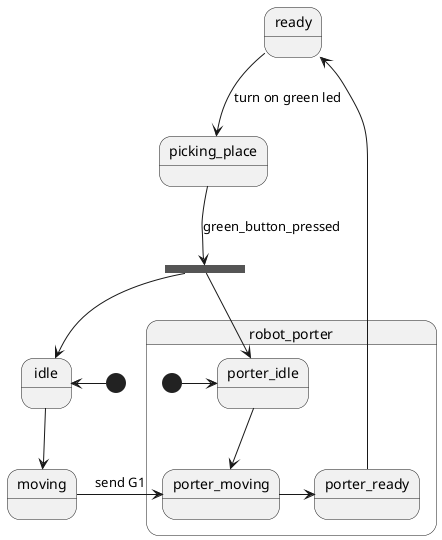 @startuml


state to_idle   <<fork>>
' state send_G1   <<fork>>


[*] -> idle
idle --> moving 
' send_G1 --> moving
' moving --> ready: M408
ready --> picking_place:  turn on green led
picking_place --> to_idle:  green_button_pressed
to_idle --> idle


state robot_porter {
  [*] -> porter_idle 
  porter_idle --> porter_moving
  porter_moving -> porter_ready
}
moving --> porter_moving: send G1
' to_idle --> row_idle
porter_ready --> ready
to_idle --> porter_idle

@enduml

